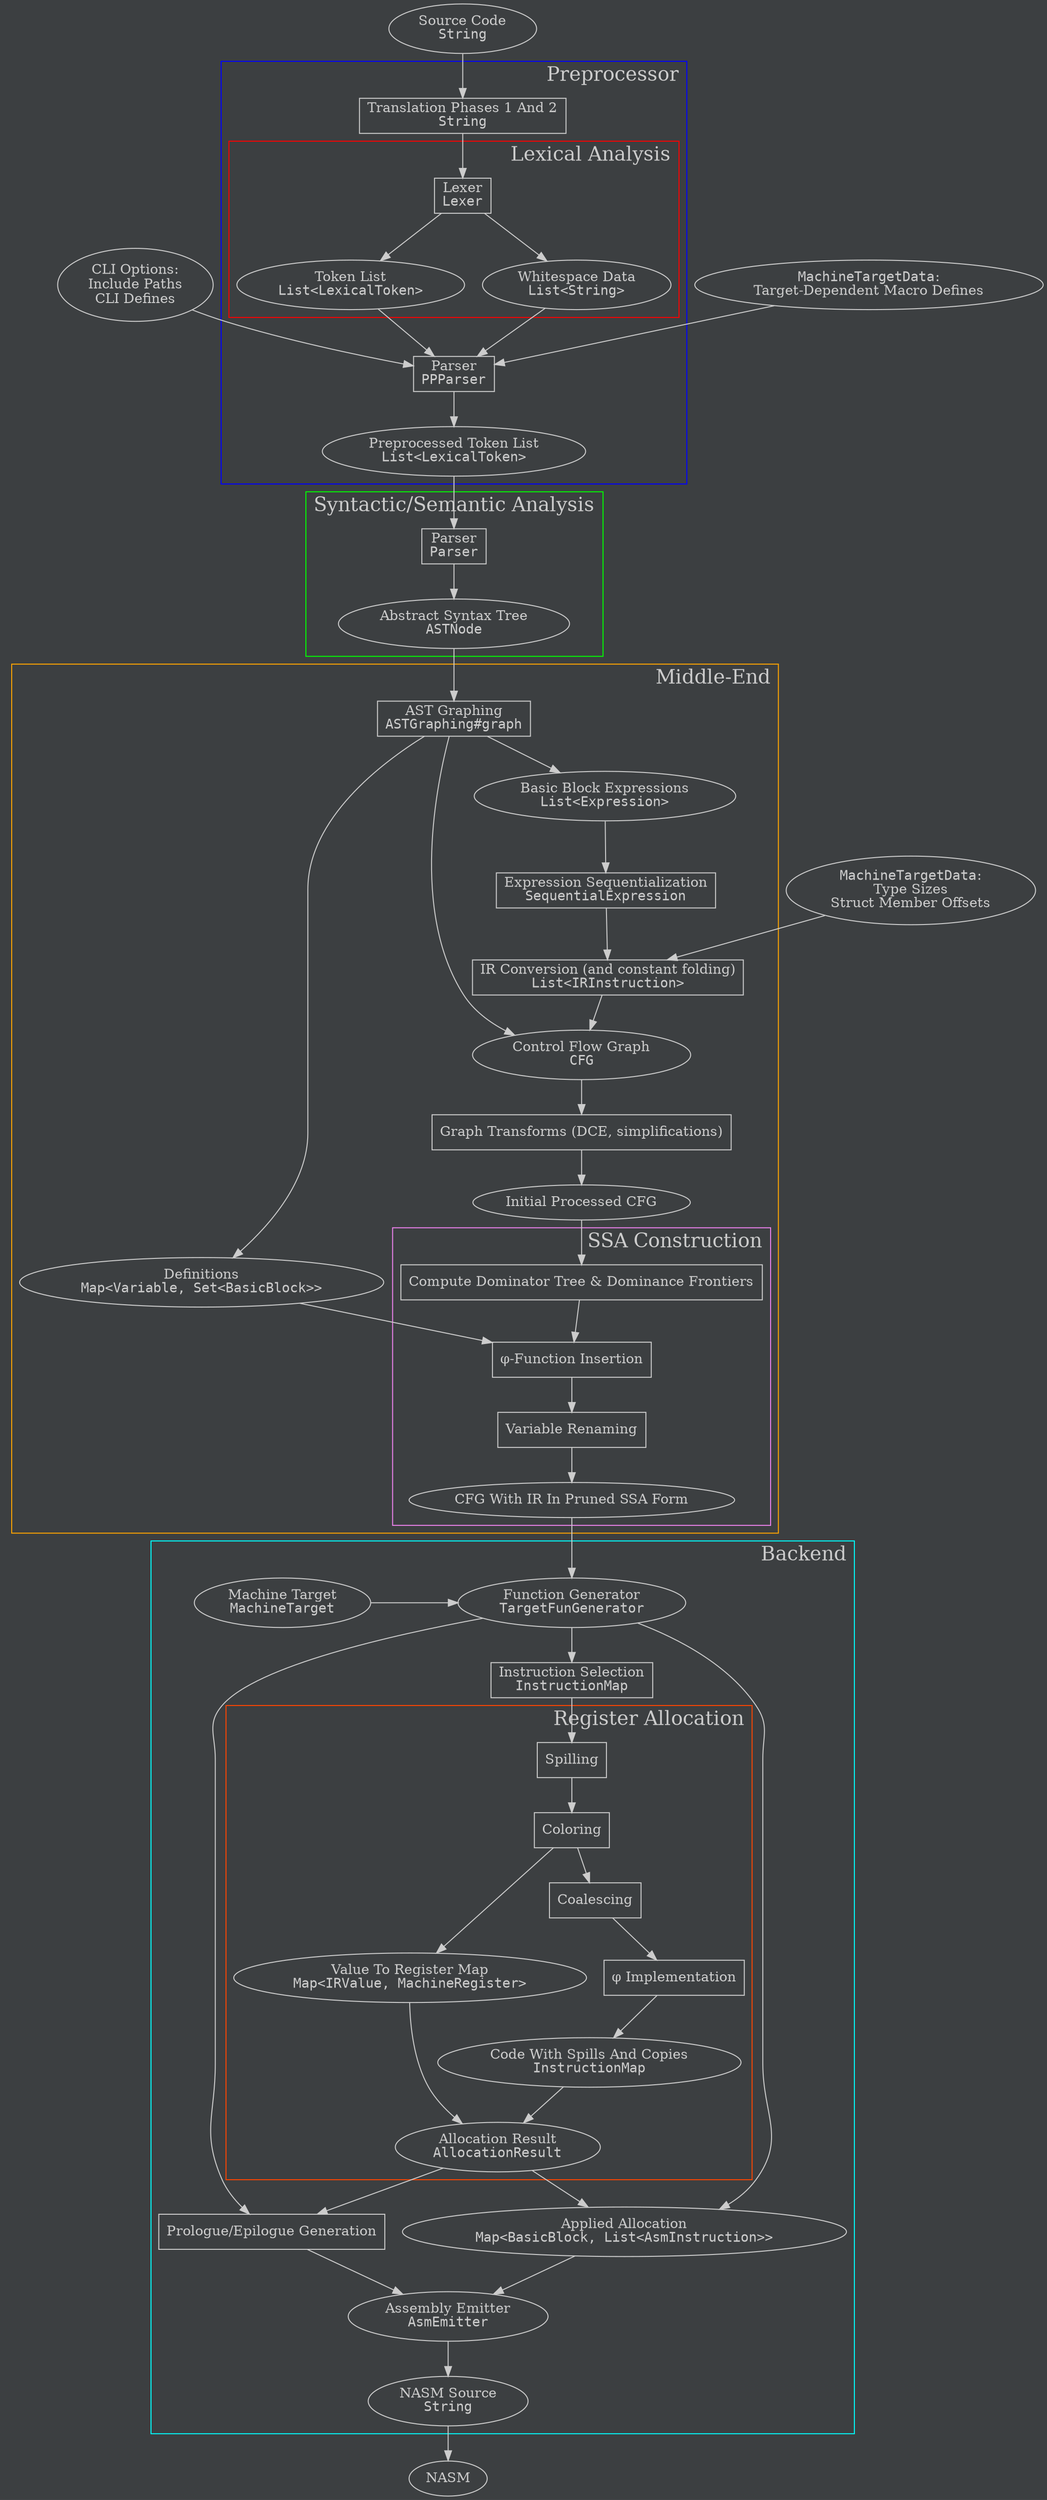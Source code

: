 digraph pipeline {
  graph[bgcolor="#3C3F41FF"];
  node[fontcolor="#CCCCCCFF",color="#CCCCCCFF"];
  edge[color="#CCCCCCFF",fontcolor="#CCCCCCFF"];

  cliOptions[label="CLI Options:\nInclude Paths\nCLI Defines"];
  source[label=<Source Code<br/><font point-size="14" face="monospace">String</font>>];
  targetData1[label=<<font point-size="14" face="monospace">MachineTargetData</font>:<br/>Target-Dependent Macro Defines>];
  targetData2[label=<<font point-size="14" face="monospace">MachineTargetData</font>:<br/>Type Sizes<br/>Struct Member Offsets>];
  lexer[label=<Lexer<br/><font point-size="14" face="monospace">Lexer</font>>,shape=box]
  tokenList[label=<Token List<br/><font point-size="14" face="monospace">List&lt;LexicalToken&gt;</font>>];
  whitespaceList[label=<Whitespace Data<br/><font point-size="14" face="monospace">List&lt;String&gt;</font>>];
  trPhase1And2[label=<Translation Phases 1 And 2<br/><font point-size="14" face="monospace">String</font>>,shape=box];
  ppParser[label=<Parser<br/><font point-size="14" face="monospace">PPParser</font>>,shape=box];
  ppTokens[label=<Preprocessed Token List<br/><font point-size="14" face="monospace">List&lt;LexicalToken&gt;</font>>];
  parser[label=<Parser<br/><font point-size="14" face="monospace">Parser</font>>,shape=box];
  ast[label=<Abstract Syntax Tree<br/><font point-size="14" face="monospace">ASTNode</font>>];
  graphing[label=<AST Graphing<br/><font point-size="14" face="monospace">ASTGraphing#graph</font>>,shape=box];
  definitions[label=<Definitions<br/><font point-size="14" face="monospace">Map&lt;Variable, Set&lt;BasicBlock&gt;&gt;</font>>];
  cfg[label=<Control Flow Graph<br/><font point-size="14" face="monospace">CFG</font>>];
  basicBlockContent[label=<Basic Block Expressions<br/><font point-size="14" face="monospace">List&lt;Expression&gt;</font>>];
  seqExprs[label=<Expression Sequentialization<br/><font point-size="14" face="monospace">SequentialExpression</font>>,shape=box];
  irBuilder[label=<IR Conversion (and constant folding)<br/><font point-size="14" face="monospace">List&lt;IRInstruction&gt;</font>>,shape=box];
  bbTransforms[label="Graph Transforms (DCE, simplifications)",shape=box];
  cfgNodes[label="Initial Processed CFG"];
  domFrontier[label="Compute Dominator Tree & Dominance Frontiers",shape=box];
  phiInsertion[label="φ-Function Insertion",shape=box];
  variableRename[label="Variable Renaming",shape=box];
  ssaFormCFG[label="CFG With IR In Pruned SSA Form"];
  codeGenerator[label=<Function Generator<br/><font point-size="14" face="monospace">TargetFunGenerator</font>>];
  machineTarget[label=<Machine Target<br/><font point-size="14" face="monospace">MachineTarget</font>>];
  isel[label=<Instruction Selection<br/><font point-size="14" face="monospace">InstructionMap</font>>,shape=box];
  spilling[label="Spilling",shape=box];
  coloring[label="Coloring",shape=box];
  allocation[label=<Value To Register Map<br/><font point-size="14" face="monospace">Map&lt;IRValue, MachineRegister&gt;</font>>];
  coalescing[label="Coalescing",shape=box];
  phiRemoval[label="φ Implementation",shape=box];
  modifiedCode[label=<Code With Spills And Copies<br/><font point-size="14" face="monospace">InstructionMap</font>>];
  allocResult[label=<Allocation Result<br/><font point-size="14" face="monospace">AllocationResult</font>>];
  prologueEpilogue[label="Prologue/Epilogue Generation",shape=box];
  appliedAlloc[label=<Applied Allocation<br/><font point-size="14" face="monospace">Map&lt;BasicBlock, List&lt;AsmInstruction&gt;&gt;</font>>];
  asmEmitter[label=<Assembly Emitter<br/><font point-size="14" face="monospace">AsmEmitter</font>>];
  nasmCode[label=<NASM Source<br/><font point-size="14" face="monospace">String</font>>];
  assembler[label="NASM"];

  source -> trPhase1And2 -> lexer;

  lexer -> tokenList -> ppParser;
  lexer -> whitespaceList -> ppParser;

  targetData1 -> ppParser;
  cliOptions -> ppParser;

  ppParser -> ppTokens -> parser -> ast -> graphing;

  graphing -> {cfg, definitions, basicBlockContent};

  basicBlockContent -> seqExprs -> irBuilder;

  targetData2 -> irBuilder;

  irBuilder -> cfg -> bbTransforms -> cfgNodes -> domFrontier;

  {definitions, domFrontier} -> phiInsertion;

  phiInsertion -> variableRename -> ssaFormCFG -> codeGenerator -> isel;

  machineTarget -> codeGenerator[constraint=false];

  isel -> spilling -> coloring -> coalescing -> phiRemoval;

  coloring -> allocation;

  allocation -> allocResult;

  phiRemoval -> modifiedCode -> allocResult;

  {codeGenerator, allocResult} -> {prologueEpilogue, appliedAlloc} -> asmEmitter;

  asmEmitter -> nasmCode -> assembler;

  subgraph cluster_preprocessor {
    trPhase1And2; ppParser; ppTokens;
    subgraph cluster_lex {
      tokenList; lexer; whitespaceList;
      label=<<font color="#CCCCCCFF" point-size="20">Lexical Analysis</font>>;
      labeljust="right";
      color="red";
    }
    label=<<font color="#CCCCCCFF" point-size="20">Preprocessor</font>>;
    labeljust="right";
    color="blue";
  }
  subgraph cluster_parser {
    parser; ast;
    label=<<font color="#CCCCCCFF" point-size="20">Syntactic/Semantic Analysis</font>>;
    labeljust="right";
    color="green";
  }
  subgraph cluster_analysis {
    graphing; cfg; bbTransforms; definitions; cfgNodes; basicBlockContent; seqExprs; irBuilder;
    subgraph cluster_ssa {
      domFrontier; phiInsertion; variableRename; ssaFormCFG;
      label=<<font color="#CCCCCCFF" point-size="20">SSA Construction</font>>;
      labeljust="right";
      color="violet";
    }
    label=<<font color="#CCCCCCFF" point-size="20">Middle-End</font>>;
    labeljust="right";
    color="orange";
  }
  subgraph cluster_backend {
    codeGenerator; machineTarget; isel; prologueEpilogue; appliedAlloc; asmEmitter; nasmCode;
    subgraph cluster_regalloc {
      spilling; coloring; coalescing; phiRemoval; allocation; modifiedCode; allocResult;
      label=<<font color="#CCCCCCFF" point-size="20">Register Allocation</font>>;
      labeljust="right";
      color="orangered";
    }
    label=<<font color="#CCCCCCFF" point-size="20">Backend</font>>;
    labeljust="right";
    color="cyan";
  }
}
